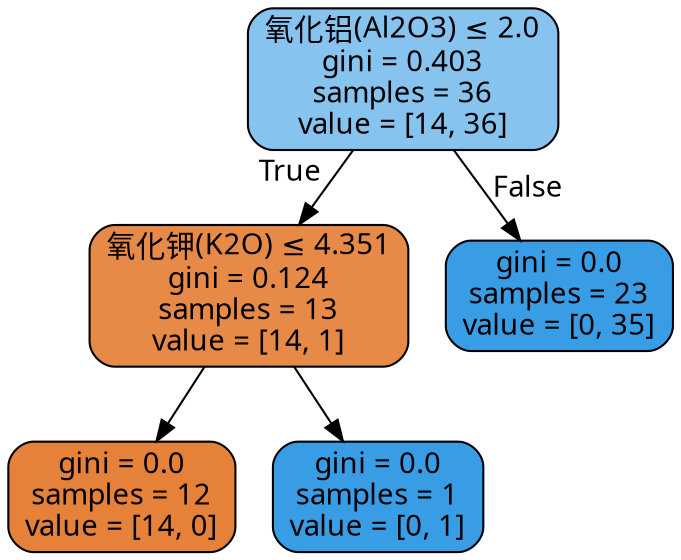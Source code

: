 digraph Tree {
node [shape=box, style="filled, rounded", color="black", fontname="DengXian"] ;
edge [fontname="DengXian"] ;
0 [label=<氧化铝(Al2O3) &le; 2.0<br/>gini = 0.403<br/>samples = 36<br/>value = [14, 36]>, fillcolor="#86c3ef"] ;
1 [label=<氧化钾(K2O) &le; 4.351<br/>gini = 0.124<br/>samples = 13<br/>value = [14, 1]>, fillcolor="#e78a47"] ;
0 -> 1 [labeldistance=2.5, labelangle=45, headlabel="True"] ;
2 [label=<gini = 0.0<br/>samples = 12<br/>value = [14, 0]>, fillcolor="#e58139"] ;
1 -> 2 ;
3 [label=<gini = 0.0<br/>samples = 1<br/>value = [0, 1]>, fillcolor="#399de5"] ;
1 -> 3 ;
4 [label=<gini = 0.0<br/>samples = 23<br/>value = [0, 35]>, fillcolor="#399de5"] ;
0 -> 4 [labeldistance=2.5, labelangle=-45, headlabel="False"] ;
}